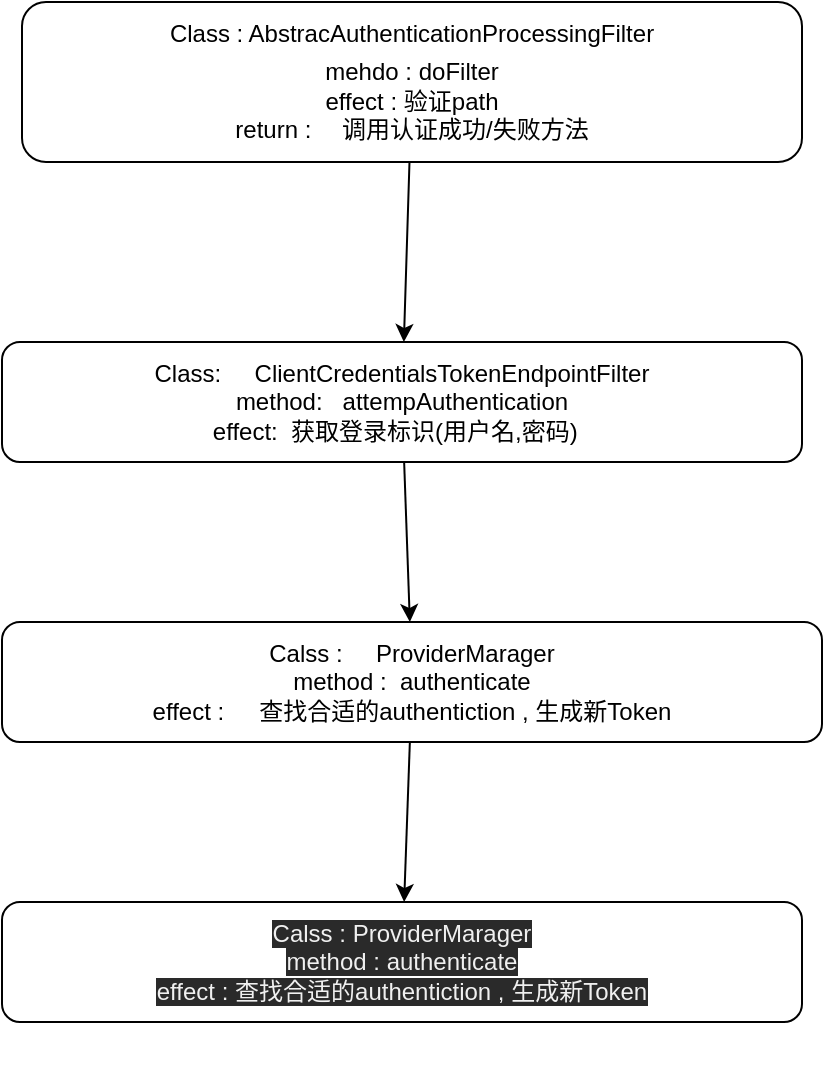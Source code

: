 <mxfile>
    <diagram id="G-_TgdMXA0ZUyMtuS_ir" name="第 1 页">
        <mxGraphModel dx="562" dy="476" grid="1" gridSize="10" guides="1" tooltips="1" connect="1" arrows="1" fold="1" page="1" pageScale="1" pageWidth="827" pageHeight="1169" math="0" shadow="0">
            <root>
                <mxCell id="0"/>
                <mxCell id="1" parent="0"/>
                <mxCell id="6" value="" style="edgeStyle=none;html=1;" edge="1" parent="1" source="2" target="5">
                    <mxGeometry relative="1" as="geometry"/>
                </mxCell>
                <mxCell id="2" value="Class :&lt;span&gt;&#9;&lt;/span&gt; AbstracAuthenticationProcessingFilter&lt;span&gt;&lt;br&gt;&lt;/span&gt;mehdo : &lt;span&gt;&#9;&lt;/span&gt;doFilter&lt;span style=&quot;background-color: rgb(43 , 43 , 43)&quot;&gt;&lt;font color=&quot;#ffc66d&quot;&gt;&lt;span style=&quot;font-size: 12pt&quot;&gt;&lt;br&gt;&lt;/span&gt;&lt;/font&gt;&lt;/span&gt;effect :&lt;span&gt;&#9;&lt;/span&gt;验证path&lt;br&gt;&lt;span&gt;return :&lt;span style=&quot;white-space: pre&quot;&gt;&#9;&lt;/span&gt;调用认证成功/失败方法&lt;/span&gt;" style="rounded=1;whiteSpace=wrap;html=1;" vertex="1" parent="1">
                    <mxGeometry x="250" y="60" width="390" height="80" as="geometry"/>
                </mxCell>
                <mxCell id="8" value="" style="edgeStyle=none;html=1;" edge="1" parent="1" source="5" target="7">
                    <mxGeometry relative="1" as="geometry"/>
                </mxCell>
                <mxCell id="5" value="Class:&amp;nbsp; &amp;nbsp; &amp;nbsp;ClientCredentialsTokenEndpointFilter&lt;br&gt;method:&amp;nbsp; &amp;nbsp;attempAuthentication&lt;br&gt;effect:&amp;nbsp; 获取登录标识(用户名,密码)&amp;nbsp;&amp;nbsp;" style="whiteSpace=wrap;html=1;rounded=1;" vertex="1" parent="1">
                    <mxGeometry x="240" y="230" width="400" height="60" as="geometry"/>
                </mxCell>
                <mxCell id="10" value="" style="edgeStyle=none;html=1;" edge="1" parent="1" source="7" target="9">
                    <mxGeometry relative="1" as="geometry"/>
                </mxCell>
                <mxCell id="7" value="Calss :&lt;span style=&quot;white-space: pre&quot;&gt;&#9;&lt;/span&gt;ProviderMarager&lt;br&gt;method :&lt;span style=&quot;white-space: pre&quot;&gt;&#9;&lt;/span&gt;authenticate&lt;br&gt;effect :&lt;span style=&quot;white-space: pre&quot;&gt;&#9;&lt;/span&gt;查找合适的authentiction , 生成新Token" style="whiteSpace=wrap;html=1;rounded=1;" vertex="1" parent="1">
                    <mxGeometry x="240" y="370" width="410" height="60" as="geometry"/>
                </mxCell>
                <mxCell id="9" value="&#10;&#10;&lt;span style=&quot;color: rgb(240, 240, 240); font-family: helvetica; font-size: 12px; font-style: normal; font-weight: 400; letter-spacing: normal; text-align: center; text-indent: 0px; text-transform: none; word-spacing: 0px; background-color: rgb(42, 42, 42); display: inline; float: none;&quot;&gt;Calss :&lt;/span&gt;&lt;span style=&quot;color: rgb(240, 240, 240); font-family: helvetica; font-size: 12px; font-style: normal; font-weight: 400; letter-spacing: normal; text-align: center; text-indent: 0px; text-transform: none; word-spacing: 0px; background-color: rgb(42, 42, 42);&quot;&gt;&#9;&lt;/span&gt;&lt;span style=&quot;color: rgb(240, 240, 240); font-family: helvetica; font-size: 12px; font-style: normal; font-weight: 400; letter-spacing: normal; text-align: center; text-indent: 0px; text-transform: none; word-spacing: 0px; background-color: rgb(42, 42, 42); display: inline; float: none;&quot;&gt;ProviderMarager&lt;/span&gt;&lt;br style=&quot;color: rgb(240, 240, 240); font-family: helvetica; font-size: 12px; font-style: normal; font-weight: 400; letter-spacing: normal; text-align: center; text-indent: 0px; text-transform: none; word-spacing: 0px; background-color: rgb(42, 42, 42);&quot;&gt;&lt;span style=&quot;color: rgb(240, 240, 240); font-family: helvetica; font-size: 12px; font-style: normal; font-weight: 400; letter-spacing: normal; text-align: center; text-indent: 0px; text-transform: none; word-spacing: 0px; background-color: rgb(42, 42, 42); display: inline; float: none;&quot;&gt;method :&lt;/span&gt;&lt;span style=&quot;color: rgb(240, 240, 240); font-family: helvetica; font-size: 12px; font-style: normal; font-weight: 400; letter-spacing: normal; text-align: center; text-indent: 0px; text-transform: none; word-spacing: 0px; background-color: rgb(42, 42, 42);&quot;&gt;&#9;&lt;/span&gt;&lt;span style=&quot;color: rgb(240, 240, 240); font-family: helvetica; font-size: 12px; font-style: normal; font-weight: 400; letter-spacing: normal; text-align: center; text-indent: 0px; text-transform: none; word-spacing: 0px; background-color: rgb(42, 42, 42); display: inline; float: none;&quot;&gt;authenticate&lt;/span&gt;&lt;br style=&quot;color: rgb(240, 240, 240); font-family: helvetica; font-size: 12px; font-style: normal; font-weight: 400; letter-spacing: normal; text-align: center; text-indent: 0px; text-transform: none; word-spacing: 0px; background-color: rgb(42, 42, 42);&quot;&gt;&lt;span style=&quot;color: rgb(240, 240, 240); font-family: helvetica; font-size: 12px; font-style: normal; font-weight: 400; letter-spacing: normal; text-align: center; text-indent: 0px; text-transform: none; word-spacing: 0px; background-color: rgb(42, 42, 42); display: inline; float: none;&quot;&gt;effect :&lt;/span&gt;&lt;span style=&quot;color: rgb(240, 240, 240); font-family: helvetica; font-size: 12px; font-style: normal; font-weight: 400; letter-spacing: normal; text-align: center; text-indent: 0px; text-transform: none; word-spacing: 0px; background-color: rgb(42, 42, 42);&quot;&gt;&#9;&lt;/span&gt;&lt;span style=&quot;color: rgb(240, 240, 240); font-family: helvetica; font-size: 12px; font-style: normal; font-weight: 400; letter-spacing: normal; text-align: center; text-indent: 0px; text-transform: none; word-spacing: 0px; background-color: rgb(42, 42, 42); display: inline; float: none;&quot;&gt;查找合适的authentiction , 生成新Token&lt;/span&gt;&#10;&#10;" style="whiteSpace=wrap;html=1;rounded=1;" vertex="1" parent="1">
                    <mxGeometry x="240" y="510" width="400" height="60" as="geometry"/>
                </mxCell>
            </root>
        </mxGraphModel>
    </diagram>
</mxfile>